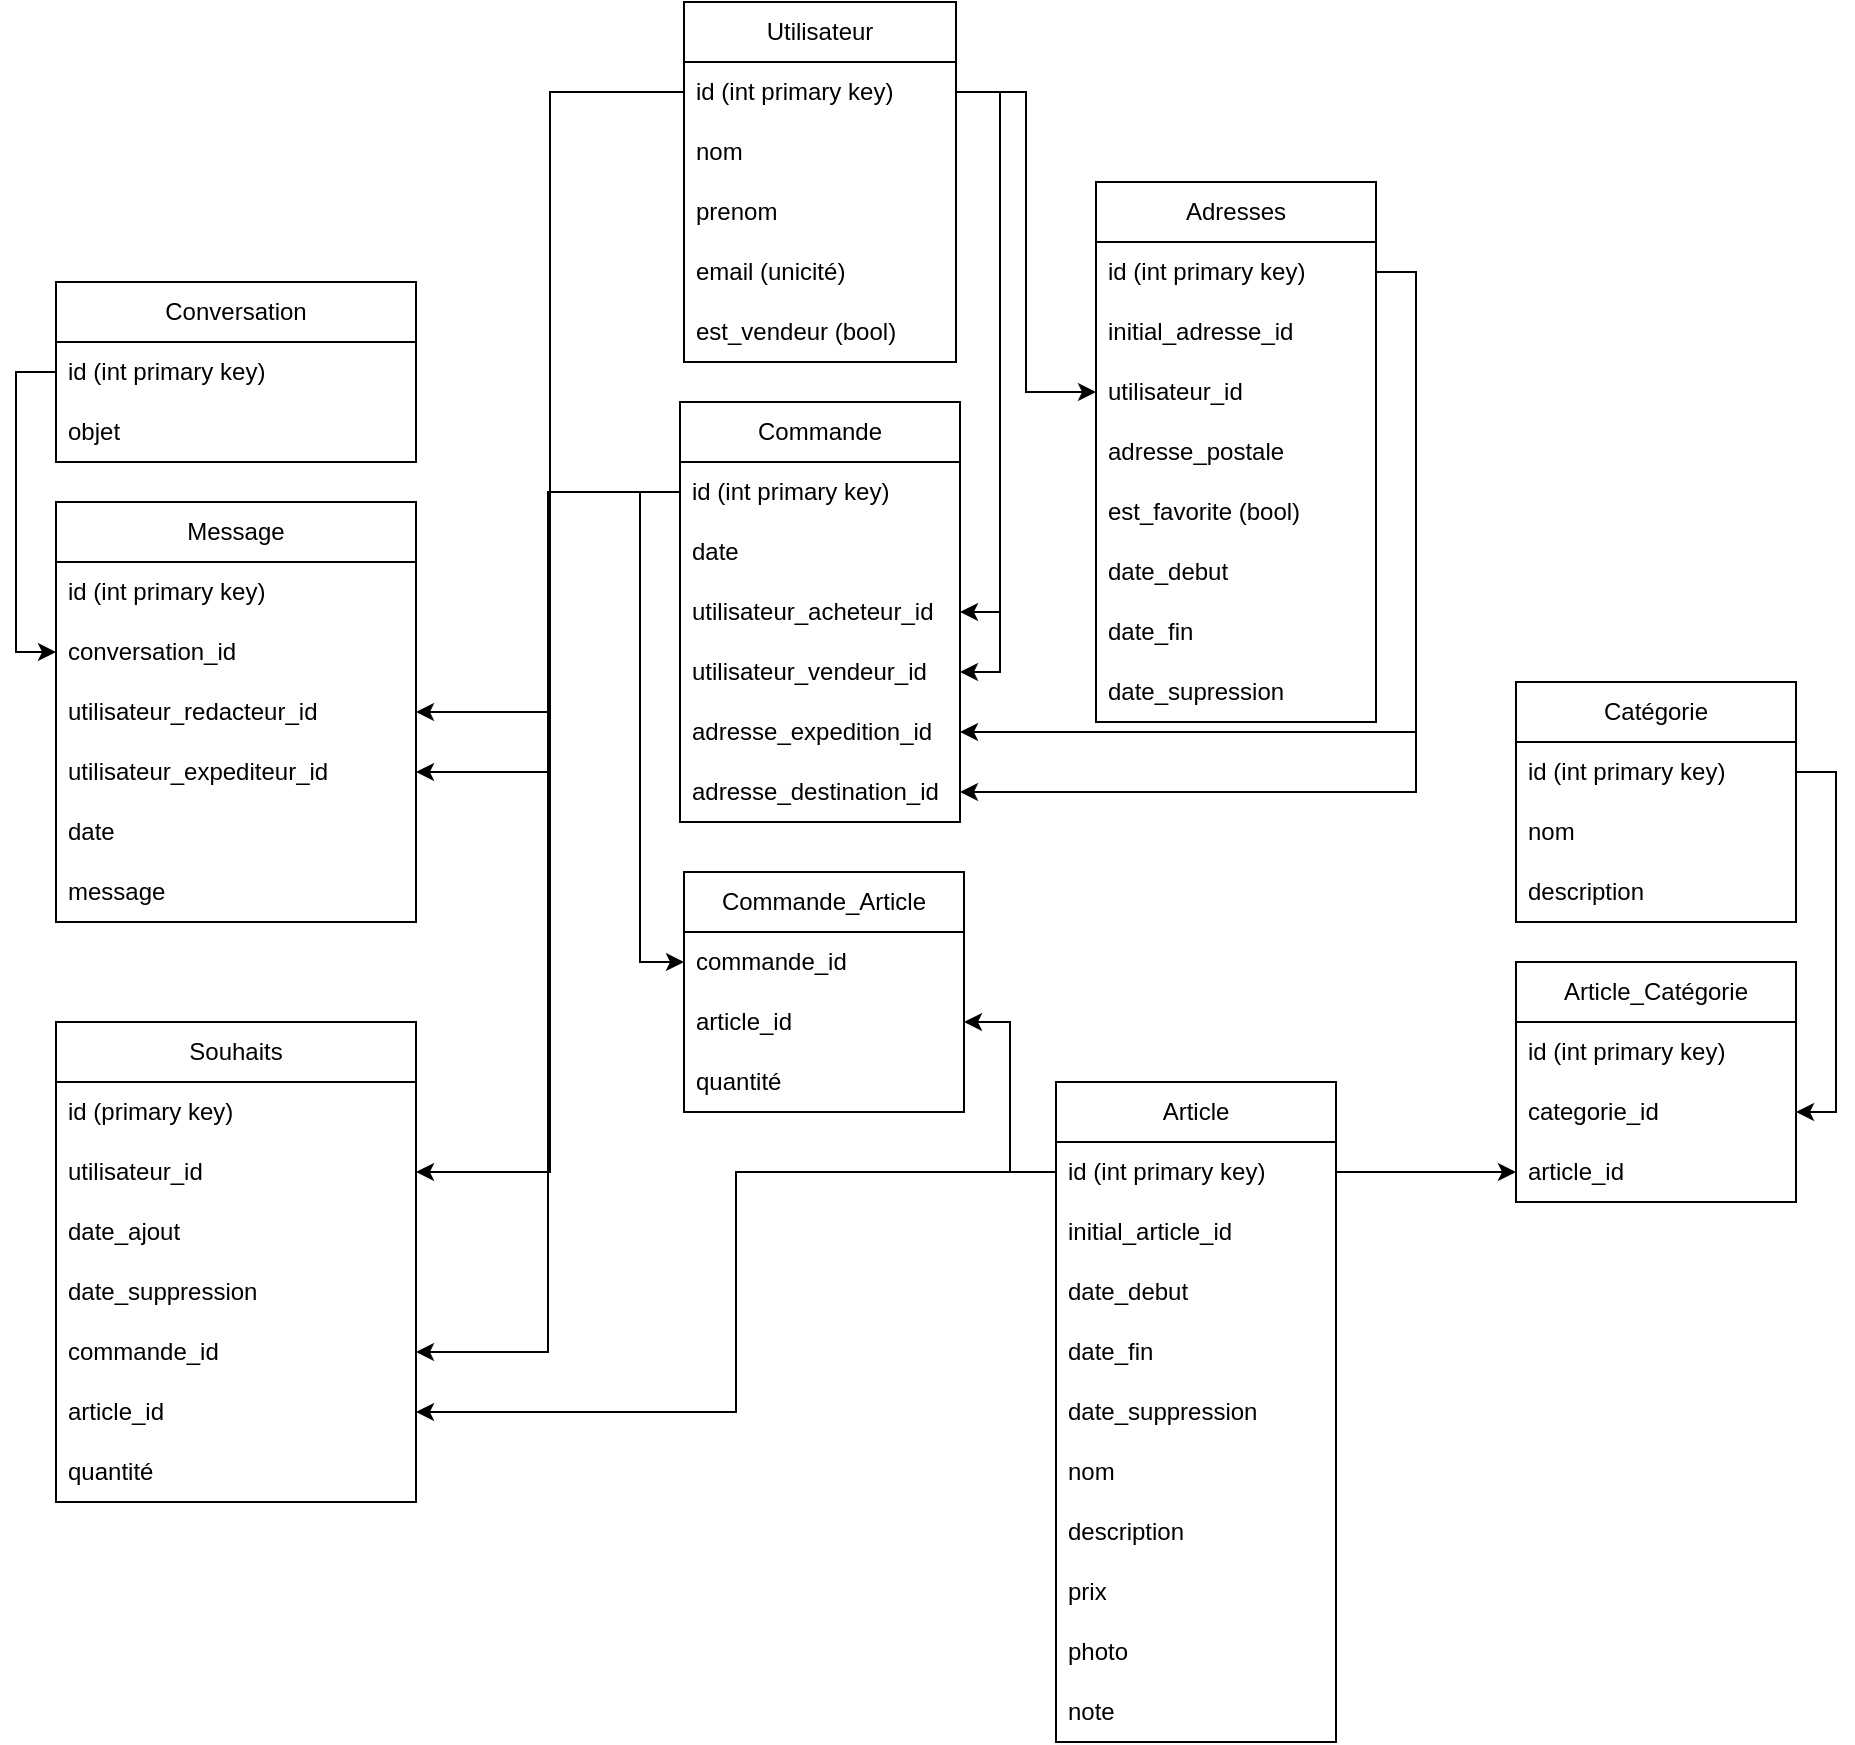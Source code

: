 <mxfile version="24.2.2" type="github">
  <diagram name="Page-1" id="z565XoOsRGs23N-wSNXA">
    <mxGraphModel dx="1434" dy="782" grid="1" gridSize="10" guides="1" tooltips="1" connect="1" arrows="1" fold="1" page="1" pageScale="1" pageWidth="827" pageHeight="1169" math="0" shadow="0">
      <root>
        <mxCell id="0" />
        <mxCell id="1" parent="0" />
        <mxCell id="6xA1WhXbMG07ML_XO_Ch-1" value="Utilisateur" style="swimlane;fontStyle=0;childLayout=stackLayout;horizontal=1;startSize=30;horizontalStack=0;resizeParent=1;resizeParentMax=0;resizeLast=0;collapsible=1;marginBottom=0;whiteSpace=wrap;html=1;" parent="1" vertex="1">
          <mxGeometry x="584" y="30" width="136" height="180" as="geometry" />
        </mxCell>
        <mxCell id="6xA1WhXbMG07ML_XO_Ch-2" value="id (int primary key)" style="text;strokeColor=none;fillColor=none;align=left;verticalAlign=middle;spacingLeft=4;spacingRight=4;overflow=hidden;points=[[0,0.5],[1,0.5]];portConstraint=eastwest;rotatable=0;whiteSpace=wrap;html=1;" parent="6xA1WhXbMG07ML_XO_Ch-1" vertex="1">
          <mxGeometry y="30" width="136" height="30" as="geometry" />
        </mxCell>
        <mxCell id="6xA1WhXbMG07ML_XO_Ch-3" value="nom" style="text;strokeColor=none;fillColor=none;align=left;verticalAlign=middle;spacingLeft=4;spacingRight=4;overflow=hidden;points=[[0,0.5],[1,0.5]];portConstraint=eastwest;rotatable=0;whiteSpace=wrap;html=1;" parent="6xA1WhXbMG07ML_XO_Ch-1" vertex="1">
          <mxGeometry y="60" width="136" height="30" as="geometry" />
        </mxCell>
        <mxCell id="6xA1WhXbMG07ML_XO_Ch-4" value="prenom" style="text;strokeColor=none;fillColor=none;align=left;verticalAlign=middle;spacingLeft=4;spacingRight=4;overflow=hidden;points=[[0,0.5],[1,0.5]];portConstraint=eastwest;rotatable=0;whiteSpace=wrap;html=1;" parent="6xA1WhXbMG07ML_XO_Ch-1" vertex="1">
          <mxGeometry y="90" width="136" height="30" as="geometry" />
        </mxCell>
        <mxCell id="ezZKaqotPAbXYqLlbDX--8" value="email (unicité)" style="text;strokeColor=none;fillColor=none;align=left;verticalAlign=middle;spacingLeft=4;spacingRight=4;overflow=hidden;points=[[0,0.5],[1,0.5]];portConstraint=eastwest;rotatable=0;whiteSpace=wrap;html=1;" parent="6xA1WhXbMG07ML_XO_Ch-1" vertex="1">
          <mxGeometry y="120" width="136" height="30" as="geometry" />
        </mxCell>
        <mxCell id="NacdXCjL81lDKNYbCV0B-25" value="est_vendeur (bool)" style="text;strokeColor=none;fillColor=none;align=left;verticalAlign=middle;spacingLeft=4;spacingRight=4;overflow=hidden;points=[[0,0.5],[1,0.5]];portConstraint=eastwest;rotatable=0;whiteSpace=wrap;html=1;" vertex="1" parent="6xA1WhXbMG07ML_XO_Ch-1">
          <mxGeometry y="150" width="136" height="30" as="geometry" />
        </mxCell>
        <mxCell id="6xA1WhXbMG07ML_XO_Ch-5" value="Article" style="swimlane;fontStyle=0;childLayout=stackLayout;horizontal=1;startSize=30;horizontalStack=0;resizeParent=1;resizeParentMax=0;resizeLast=0;collapsible=1;marginBottom=0;whiteSpace=wrap;html=1;" parent="1" vertex="1">
          <mxGeometry x="770" y="570" width="140" height="330" as="geometry" />
        </mxCell>
        <mxCell id="6xA1WhXbMG07ML_XO_Ch-6" value="id (int primary key)" style="text;strokeColor=none;fillColor=none;align=left;verticalAlign=middle;spacingLeft=4;spacingRight=4;overflow=hidden;points=[[0,0.5],[1,0.5]];portConstraint=eastwest;rotatable=0;whiteSpace=wrap;html=1;" parent="6xA1WhXbMG07ML_XO_Ch-5" vertex="1">
          <mxGeometry y="30" width="140" height="30" as="geometry" />
        </mxCell>
        <mxCell id="NacdXCjL81lDKNYbCV0B-31" value="initial_article_id" style="text;strokeColor=none;fillColor=none;align=left;verticalAlign=middle;spacingLeft=4;spacingRight=4;overflow=hidden;points=[[0,0.5],[1,0.5]];portConstraint=eastwest;rotatable=0;whiteSpace=wrap;html=1;" vertex="1" parent="6xA1WhXbMG07ML_XO_Ch-5">
          <mxGeometry y="60" width="140" height="30" as="geometry" />
        </mxCell>
        <mxCell id="NacdXCjL81lDKNYbCV0B-28" value="date_debut" style="text;strokeColor=none;fillColor=none;align=left;verticalAlign=middle;spacingLeft=4;spacingRight=4;overflow=hidden;points=[[0,0.5],[1,0.5]];portConstraint=eastwest;rotatable=0;whiteSpace=wrap;html=1;" vertex="1" parent="6xA1WhXbMG07ML_XO_Ch-5">
          <mxGeometry y="90" width="140" height="30" as="geometry" />
        </mxCell>
        <mxCell id="NacdXCjL81lDKNYbCV0B-29" value="date_fin" style="text;strokeColor=none;fillColor=none;align=left;verticalAlign=middle;spacingLeft=4;spacingRight=4;overflow=hidden;points=[[0,0.5],[1,0.5]];portConstraint=eastwest;rotatable=0;whiteSpace=wrap;html=1;" vertex="1" parent="6xA1WhXbMG07ML_XO_Ch-5">
          <mxGeometry y="120" width="140" height="30" as="geometry" />
        </mxCell>
        <mxCell id="NacdXCjL81lDKNYbCV0B-30" value="date_suppression" style="text;strokeColor=none;fillColor=none;align=left;verticalAlign=middle;spacingLeft=4;spacingRight=4;overflow=hidden;points=[[0,0.5],[1,0.5]];portConstraint=eastwest;rotatable=0;whiteSpace=wrap;html=1;" vertex="1" parent="6xA1WhXbMG07ML_XO_Ch-5">
          <mxGeometry y="150" width="140" height="30" as="geometry" />
        </mxCell>
        <mxCell id="6xA1WhXbMG07ML_XO_Ch-7" value="nom" style="text;strokeColor=none;fillColor=none;align=left;verticalAlign=middle;spacingLeft=4;spacingRight=4;overflow=hidden;points=[[0,0.5],[1,0.5]];portConstraint=eastwest;rotatable=0;whiteSpace=wrap;html=1;" parent="6xA1WhXbMG07ML_XO_Ch-5" vertex="1">
          <mxGeometry y="180" width="140" height="30" as="geometry" />
        </mxCell>
        <mxCell id="6xA1WhXbMG07ML_XO_Ch-8" value="description" style="text;strokeColor=none;fillColor=none;align=left;verticalAlign=middle;spacingLeft=4;spacingRight=4;overflow=hidden;points=[[0,0.5],[1,0.5]];portConstraint=eastwest;rotatable=0;whiteSpace=wrap;html=1;" parent="6xA1WhXbMG07ML_XO_Ch-5" vertex="1">
          <mxGeometry y="210" width="140" height="30" as="geometry" />
        </mxCell>
        <mxCell id="HGcnPKpbKvKgvICg9IFr-5" value="prix" style="text;strokeColor=none;fillColor=none;align=left;verticalAlign=middle;spacingLeft=4;spacingRight=4;overflow=hidden;points=[[0,0.5],[1,0.5]];portConstraint=eastwest;rotatable=0;whiteSpace=wrap;html=1;" parent="6xA1WhXbMG07ML_XO_Ch-5" vertex="1">
          <mxGeometry y="240" width="140" height="30" as="geometry" />
        </mxCell>
        <mxCell id="TzPLU_RaevZrli4helZG-12" value="photo" style="text;strokeColor=none;fillColor=none;align=left;verticalAlign=middle;spacingLeft=4;spacingRight=4;overflow=hidden;points=[[0,0.5],[1,0.5]];portConstraint=eastwest;rotatable=0;whiteSpace=wrap;html=1;" parent="6xA1WhXbMG07ML_XO_Ch-5" vertex="1">
          <mxGeometry y="270" width="140" height="30" as="geometry" />
        </mxCell>
        <mxCell id="TzPLU_RaevZrli4helZG-13" value="note" style="text;strokeColor=none;fillColor=none;align=left;verticalAlign=middle;spacingLeft=4;spacingRight=4;overflow=hidden;points=[[0,0.5],[1,0.5]];portConstraint=eastwest;rotatable=0;whiteSpace=wrap;html=1;" parent="6xA1WhXbMG07ML_XO_Ch-5" vertex="1">
          <mxGeometry y="300" width="140" height="30" as="geometry" />
        </mxCell>
        <mxCell id="6xA1WhXbMG07ML_XO_Ch-17" value="Commande" style="swimlane;fontStyle=0;childLayout=stackLayout;horizontal=1;startSize=30;horizontalStack=0;resizeParent=1;resizeParentMax=0;resizeLast=0;collapsible=1;marginBottom=0;whiteSpace=wrap;html=1;" parent="1" vertex="1">
          <mxGeometry x="582" y="230" width="140" height="210" as="geometry" />
        </mxCell>
        <mxCell id="6xA1WhXbMG07ML_XO_Ch-18" value="id (int primary key)" style="text;strokeColor=none;fillColor=none;align=left;verticalAlign=middle;spacingLeft=4;spacingRight=4;overflow=hidden;points=[[0,0.5],[1,0.5]];portConstraint=eastwest;rotatable=0;whiteSpace=wrap;html=1;" parent="6xA1WhXbMG07ML_XO_Ch-17" vertex="1">
          <mxGeometry y="30" width="140" height="30" as="geometry" />
        </mxCell>
        <mxCell id="ezZKaqotPAbXYqLlbDX--18" value="date" style="text;strokeColor=none;fillColor=none;align=left;verticalAlign=middle;spacingLeft=4;spacingRight=4;overflow=hidden;points=[[0,0.5],[1,0.5]];portConstraint=eastwest;rotatable=0;whiteSpace=wrap;html=1;" parent="6xA1WhXbMG07ML_XO_Ch-17" vertex="1">
          <mxGeometry y="60" width="140" height="30" as="geometry" />
        </mxCell>
        <mxCell id="ezZKaqotPAbXYqLlbDX--19" value="utilisateur_acheteur_id" style="text;strokeColor=none;fillColor=none;align=left;verticalAlign=middle;spacingLeft=4;spacingRight=4;overflow=hidden;points=[[0,0.5],[1,0.5]];portConstraint=eastwest;rotatable=0;whiteSpace=wrap;html=1;" parent="6xA1WhXbMG07ML_XO_Ch-17" vertex="1">
          <mxGeometry y="90" width="140" height="30" as="geometry" />
        </mxCell>
        <mxCell id="NacdXCjL81lDKNYbCV0B-8" value="utilisateur_vendeur_id" style="text;strokeColor=none;fillColor=none;align=left;verticalAlign=middle;spacingLeft=4;spacingRight=4;overflow=hidden;points=[[0,0.5],[1,0.5]];portConstraint=eastwest;rotatable=0;whiteSpace=wrap;html=1;" vertex="1" parent="6xA1WhXbMG07ML_XO_Ch-17">
          <mxGeometry y="120" width="140" height="30" as="geometry" />
        </mxCell>
        <mxCell id="ezZKaqotPAbXYqLlbDX--29" value="adresse_expedition_id" style="text;strokeColor=none;fillColor=none;align=left;verticalAlign=middle;spacingLeft=4;spacingRight=4;overflow=hidden;points=[[0,0.5],[1,0.5]];portConstraint=eastwest;rotatable=0;whiteSpace=wrap;html=1;" parent="6xA1WhXbMG07ML_XO_Ch-17" vertex="1">
          <mxGeometry y="150" width="140" height="30" as="geometry" />
        </mxCell>
        <mxCell id="NacdXCjL81lDKNYbCV0B-11" value="adresse_destination_id" style="text;strokeColor=none;fillColor=none;align=left;verticalAlign=middle;spacingLeft=4;spacingRight=4;overflow=hidden;points=[[0,0.5],[1,0.5]];portConstraint=eastwest;rotatable=0;whiteSpace=wrap;html=1;" vertex="1" parent="6xA1WhXbMG07ML_XO_Ch-17">
          <mxGeometry y="180" width="140" height="30" as="geometry" />
        </mxCell>
        <mxCell id="6xA1WhXbMG07ML_XO_Ch-21" value="Catégorie" style="swimlane;fontStyle=0;childLayout=stackLayout;horizontal=1;startSize=30;horizontalStack=0;resizeParent=1;resizeParentMax=0;resizeLast=0;collapsible=1;marginBottom=0;whiteSpace=wrap;html=1;" parent="1" vertex="1">
          <mxGeometry x="1000" y="370" width="140" height="120" as="geometry" />
        </mxCell>
        <mxCell id="6xA1WhXbMG07ML_XO_Ch-22" value="id (int primary key)" style="text;strokeColor=none;fillColor=none;align=left;verticalAlign=middle;spacingLeft=4;spacingRight=4;overflow=hidden;points=[[0,0.5],[1,0.5]];portConstraint=eastwest;rotatable=0;whiteSpace=wrap;html=1;" parent="6xA1WhXbMG07ML_XO_Ch-21" vertex="1">
          <mxGeometry y="30" width="140" height="30" as="geometry" />
        </mxCell>
        <mxCell id="6xA1WhXbMG07ML_XO_Ch-23" value="nom&lt;span style=&quot;white-space: pre;&quot;&gt;&#x9;&lt;/span&gt;" style="text;strokeColor=none;fillColor=none;align=left;verticalAlign=middle;spacingLeft=4;spacingRight=4;overflow=hidden;points=[[0,0.5],[1,0.5]];portConstraint=eastwest;rotatable=0;whiteSpace=wrap;html=1;" parent="6xA1WhXbMG07ML_XO_Ch-21" vertex="1">
          <mxGeometry y="60" width="140" height="30" as="geometry" />
        </mxCell>
        <mxCell id="6xA1WhXbMG07ML_XO_Ch-24" value="description" style="text;strokeColor=none;fillColor=none;align=left;verticalAlign=middle;spacingLeft=4;spacingRight=4;overflow=hidden;points=[[0,0.5],[1,0.5]];portConstraint=eastwest;rotatable=0;whiteSpace=wrap;html=1;" parent="6xA1WhXbMG07ML_XO_Ch-21" vertex="1">
          <mxGeometry y="90" width="140" height="30" as="geometry" />
        </mxCell>
        <mxCell id="6xA1WhXbMG07ML_XO_Ch-29" value="Message" style="swimlane;fontStyle=0;childLayout=stackLayout;horizontal=1;startSize=30;horizontalStack=0;resizeParent=1;resizeParentMax=0;resizeLast=0;collapsible=1;marginBottom=0;whiteSpace=wrap;html=1;" parent="1" vertex="1">
          <mxGeometry x="270" y="280" width="180" height="210" as="geometry" />
        </mxCell>
        <mxCell id="6xA1WhXbMG07ML_XO_Ch-30" value="id (int primary key)" style="text;strokeColor=none;fillColor=none;align=left;verticalAlign=middle;spacingLeft=4;spacingRight=4;overflow=hidden;points=[[0,0.5],[1,0.5]];portConstraint=eastwest;rotatable=0;whiteSpace=wrap;html=1;" parent="6xA1WhXbMG07ML_XO_Ch-29" vertex="1">
          <mxGeometry y="30" width="180" height="30" as="geometry" />
        </mxCell>
        <mxCell id="ezZKaqotPAbXYqLlbDX--49" value="conversation_id" style="text;strokeColor=none;fillColor=none;align=left;verticalAlign=middle;spacingLeft=4;spacingRight=4;overflow=hidden;points=[[0,0.5],[1,0.5]];portConstraint=eastwest;rotatable=0;whiteSpace=wrap;html=1;" parent="6xA1WhXbMG07ML_XO_Ch-29" vertex="1">
          <mxGeometry y="60" width="180" height="30" as="geometry" />
        </mxCell>
        <mxCell id="ezZKaqotPAbXYqLlbDX--55" value="utilisateur_redacteur_id" style="text;strokeColor=none;fillColor=none;align=left;verticalAlign=middle;spacingLeft=4;spacingRight=4;overflow=hidden;points=[[0,0.5],[1,0.5]];portConstraint=eastwest;rotatable=0;whiteSpace=wrap;html=1;" parent="6xA1WhXbMG07ML_XO_Ch-29" vertex="1">
          <mxGeometry y="90" width="180" height="30" as="geometry" />
        </mxCell>
        <mxCell id="NacdXCjL81lDKNYbCV0B-2" value="&lt;div&gt;utilisateur_expediteur_id&lt;/div&gt;" style="text;strokeColor=none;fillColor=none;align=left;verticalAlign=middle;spacingLeft=4;spacingRight=4;overflow=hidden;points=[[0,0.5],[1,0.5]];portConstraint=eastwest;rotatable=0;whiteSpace=wrap;html=1;" vertex="1" parent="6xA1WhXbMG07ML_XO_Ch-29">
          <mxGeometry y="120" width="180" height="30" as="geometry" />
        </mxCell>
        <mxCell id="ezZKaqotPAbXYqLlbDX--48" value="date" style="text;strokeColor=none;fillColor=none;align=left;verticalAlign=middle;spacingLeft=4;spacingRight=4;overflow=hidden;points=[[0,0.5],[1,0.5]];portConstraint=eastwest;rotatable=0;whiteSpace=wrap;html=1;" parent="6xA1WhXbMG07ML_XO_Ch-29" vertex="1">
          <mxGeometry y="150" width="180" height="30" as="geometry" />
        </mxCell>
        <mxCell id="6xA1WhXbMG07ML_XO_Ch-31" value="message" style="text;strokeColor=none;fillColor=none;align=left;verticalAlign=middle;spacingLeft=4;spacingRight=4;overflow=hidden;points=[[0,0.5],[1,0.5]];portConstraint=eastwest;rotatable=0;whiteSpace=wrap;html=1;" parent="6xA1WhXbMG07ML_XO_Ch-29" vertex="1">
          <mxGeometry y="180" width="180" height="30" as="geometry" />
        </mxCell>
        <mxCell id="6xA1WhXbMG07ML_XO_Ch-33" value="Adresses" style="swimlane;fontStyle=0;childLayout=stackLayout;horizontal=1;startSize=30;horizontalStack=0;resizeParent=1;resizeParentMax=0;resizeLast=0;collapsible=1;marginBottom=0;whiteSpace=wrap;html=1;" parent="1" vertex="1">
          <mxGeometry x="790" y="120" width="140" height="270" as="geometry" />
        </mxCell>
        <mxCell id="6xA1WhXbMG07ML_XO_Ch-34" value="id (int primary key)" style="text;strokeColor=none;fillColor=none;align=left;verticalAlign=middle;spacingLeft=4;spacingRight=4;overflow=hidden;points=[[0,0.5],[1,0.5]];portConstraint=eastwest;rotatable=0;whiteSpace=wrap;html=1;" parent="6xA1WhXbMG07ML_XO_Ch-33" vertex="1">
          <mxGeometry y="30" width="140" height="30" as="geometry" />
        </mxCell>
        <mxCell id="NacdXCjL81lDKNYbCV0B-32" value="initial_adresse_id" style="text;strokeColor=none;fillColor=none;align=left;verticalAlign=middle;spacingLeft=4;spacingRight=4;overflow=hidden;points=[[0,0.5],[1,0.5]];portConstraint=eastwest;rotatable=0;whiteSpace=wrap;html=1;" vertex="1" parent="6xA1WhXbMG07ML_XO_Ch-33">
          <mxGeometry y="60" width="140" height="30" as="geometry" />
        </mxCell>
        <mxCell id="6xA1WhXbMG07ML_XO_Ch-35" value="utilisateur_id" style="text;strokeColor=none;fillColor=none;align=left;verticalAlign=middle;spacingLeft=4;spacingRight=4;overflow=hidden;points=[[0,0.5],[1,0.5]];portConstraint=eastwest;rotatable=0;whiteSpace=wrap;html=1;" parent="6xA1WhXbMG07ML_XO_Ch-33" vertex="1">
          <mxGeometry y="90" width="140" height="30" as="geometry" />
        </mxCell>
        <mxCell id="ezZKaqotPAbXYqLlbDX--32" value="adresse_postale" style="text;strokeColor=none;fillColor=none;align=left;verticalAlign=middle;spacingLeft=4;spacingRight=4;overflow=hidden;points=[[0,0.5],[1,0.5]];portConstraint=eastwest;rotatable=0;whiteSpace=wrap;html=1;" parent="6xA1WhXbMG07ML_XO_Ch-33" vertex="1">
          <mxGeometry y="120" width="140" height="30" as="geometry" />
        </mxCell>
        <mxCell id="NacdXCjL81lDKNYbCV0B-4" value="est_favorite (bool)" style="text;strokeColor=none;fillColor=none;align=left;verticalAlign=middle;spacingLeft=4;spacingRight=4;overflow=hidden;points=[[0,0.5],[1,0.5]];portConstraint=eastwest;rotatable=0;whiteSpace=wrap;html=1;" vertex="1" parent="6xA1WhXbMG07ML_XO_Ch-33">
          <mxGeometry y="150" width="140" height="30" as="geometry" />
        </mxCell>
        <mxCell id="NacdXCjL81lDKNYbCV0B-33" value="date_debut" style="text;strokeColor=none;fillColor=none;align=left;verticalAlign=middle;spacingLeft=4;spacingRight=4;overflow=hidden;points=[[0,0.5],[1,0.5]];portConstraint=eastwest;rotatable=0;whiteSpace=wrap;html=1;" vertex="1" parent="6xA1WhXbMG07ML_XO_Ch-33">
          <mxGeometry y="180" width="140" height="30" as="geometry" />
        </mxCell>
        <mxCell id="NacdXCjL81lDKNYbCV0B-34" value="date_fin" style="text;strokeColor=none;fillColor=none;align=left;verticalAlign=middle;spacingLeft=4;spacingRight=4;overflow=hidden;points=[[0,0.5],[1,0.5]];portConstraint=eastwest;rotatable=0;whiteSpace=wrap;html=1;" vertex="1" parent="6xA1WhXbMG07ML_XO_Ch-33">
          <mxGeometry y="210" width="140" height="30" as="geometry" />
        </mxCell>
        <mxCell id="NacdXCjL81lDKNYbCV0B-35" value="date_supression" style="text;strokeColor=none;fillColor=none;align=left;verticalAlign=middle;spacingLeft=4;spacingRight=4;overflow=hidden;points=[[0,0.5],[1,0.5]];portConstraint=eastwest;rotatable=0;whiteSpace=wrap;html=1;" vertex="1" parent="6xA1WhXbMG07ML_XO_Ch-33">
          <mxGeometry y="240" width="140" height="30" as="geometry" />
        </mxCell>
        <mxCell id="TzPLU_RaevZrli4helZG-5" value="Article_Catégorie" style="swimlane;fontStyle=0;childLayout=stackLayout;horizontal=1;startSize=30;horizontalStack=0;resizeParent=1;resizeParentMax=0;resizeLast=0;collapsible=1;marginBottom=0;whiteSpace=wrap;html=1;" parent="1" vertex="1">
          <mxGeometry x="1000" y="510" width="140" height="120" as="geometry" />
        </mxCell>
        <mxCell id="TzPLU_RaevZrli4helZG-6" value="id (int primary key)" style="text;strokeColor=none;fillColor=none;align=left;verticalAlign=middle;spacingLeft=4;spacingRight=4;overflow=hidden;points=[[0,0.5],[1,0.5]];portConstraint=eastwest;rotatable=0;whiteSpace=wrap;html=1;" parent="TzPLU_RaevZrli4helZG-5" vertex="1">
          <mxGeometry y="30" width="140" height="30" as="geometry" />
        </mxCell>
        <mxCell id="TzPLU_RaevZrli4helZG-8" value="categorie_id" style="text;strokeColor=none;fillColor=none;align=left;verticalAlign=middle;spacingLeft=4;spacingRight=4;overflow=hidden;points=[[0,0.5],[1,0.5]];portConstraint=eastwest;rotatable=0;whiteSpace=wrap;html=1;" parent="TzPLU_RaevZrli4helZG-5" vertex="1">
          <mxGeometry y="60" width="140" height="30" as="geometry" />
        </mxCell>
        <mxCell id="TzPLU_RaevZrli4helZG-7" value="article_id" style="text;strokeColor=none;fillColor=none;align=left;verticalAlign=middle;spacingLeft=4;spacingRight=4;overflow=hidden;points=[[0,0.5],[1,0.5]];portConstraint=eastwest;rotatable=0;whiteSpace=wrap;html=1;" parent="TzPLU_RaevZrli4helZG-5" vertex="1">
          <mxGeometry y="90" width="140" height="30" as="geometry" />
        </mxCell>
        <mxCell id="ezZKaqotPAbXYqLlbDX--20" value="Commande_Article" style="swimlane;fontStyle=0;childLayout=stackLayout;horizontal=1;startSize=30;horizontalStack=0;resizeParent=1;resizeParentMax=0;resizeLast=0;collapsible=1;marginBottom=0;whiteSpace=wrap;html=1;" parent="1" vertex="1">
          <mxGeometry x="584" y="465" width="140" height="120" as="geometry" />
        </mxCell>
        <mxCell id="ezZKaqotPAbXYqLlbDX--23" value="commande_id" style="text;strokeColor=none;fillColor=none;align=left;verticalAlign=middle;spacingLeft=4;spacingRight=4;overflow=hidden;points=[[0,0.5],[1,0.5]];portConstraint=eastwest;rotatable=0;whiteSpace=wrap;html=1;" parent="ezZKaqotPAbXYqLlbDX--20" vertex="1">
          <mxGeometry y="30" width="140" height="30" as="geometry" />
        </mxCell>
        <mxCell id="ezZKaqotPAbXYqLlbDX--24" value="article_id" style="text;strokeColor=none;fillColor=none;align=left;verticalAlign=middle;spacingLeft=4;spacingRight=4;overflow=hidden;points=[[0,0.5],[1,0.5]];portConstraint=eastwest;rotatable=0;whiteSpace=wrap;html=1;" parent="ezZKaqotPAbXYqLlbDX--20" vertex="1">
          <mxGeometry y="60" width="140" height="30" as="geometry" />
        </mxCell>
        <mxCell id="HGcnPKpbKvKgvICg9IFr-11" value="quantité" style="text;strokeColor=none;fillColor=none;align=left;verticalAlign=middle;spacingLeft=4;spacingRight=4;overflow=hidden;points=[[0,0.5],[1,0.5]];portConstraint=eastwest;rotatable=0;whiteSpace=wrap;html=1;" parent="ezZKaqotPAbXYqLlbDX--20" vertex="1">
          <mxGeometry y="90" width="140" height="30" as="geometry" />
        </mxCell>
        <mxCell id="ezZKaqotPAbXYqLlbDX--25" style="edgeStyle=orthogonalEdgeStyle;rounded=0;orthogonalLoop=1;jettySize=auto;html=1;exitX=0;exitY=0.5;exitDx=0;exitDy=0;entryX=1;entryY=0.5;entryDx=0;entryDy=0;" parent="1" source="6xA1WhXbMG07ML_XO_Ch-6" target="ezZKaqotPAbXYqLlbDX--24" edge="1">
          <mxGeometry relative="1" as="geometry" />
        </mxCell>
        <mxCell id="ezZKaqotPAbXYqLlbDX--26" style="edgeStyle=orthogonalEdgeStyle;rounded=0;orthogonalLoop=1;jettySize=auto;html=1;exitX=0;exitY=0.5;exitDx=0;exitDy=0;entryX=0;entryY=0.5;entryDx=0;entryDy=0;" parent="1" source="6xA1WhXbMG07ML_XO_Ch-18" target="ezZKaqotPAbXYqLlbDX--23" edge="1">
          <mxGeometry relative="1" as="geometry" />
        </mxCell>
        <mxCell id="ezZKaqotPAbXYqLlbDX--35" value="&lt;div&gt;Souhaits&lt;/div&gt;" style="swimlane;fontStyle=0;childLayout=stackLayout;horizontal=1;startSize=30;horizontalStack=0;resizeParent=1;resizeParentMax=0;resizeLast=0;collapsible=1;marginBottom=0;whiteSpace=wrap;html=1;" parent="1" vertex="1">
          <mxGeometry x="270" y="540" width="180" height="240" as="geometry" />
        </mxCell>
        <mxCell id="NacdXCjL81lDKNYbCV0B-26" value="id (primary key)" style="text;strokeColor=none;fillColor=none;align=left;verticalAlign=middle;spacingLeft=4;spacingRight=4;overflow=hidden;points=[[0,0.5],[1,0.5]];portConstraint=eastwest;rotatable=0;whiteSpace=wrap;html=1;" vertex="1" parent="ezZKaqotPAbXYqLlbDX--35">
          <mxGeometry y="30" width="180" height="30" as="geometry" />
        </mxCell>
        <mxCell id="ezZKaqotPAbXYqLlbDX--38" value="utilisateur_id" style="text;strokeColor=none;fillColor=none;align=left;verticalAlign=middle;spacingLeft=4;spacingRight=4;overflow=hidden;points=[[0,0.5],[1,0.5]];portConstraint=eastwest;rotatable=0;whiteSpace=wrap;html=1;" parent="ezZKaqotPAbXYqLlbDX--35" vertex="1">
          <mxGeometry y="60" width="180" height="30" as="geometry" />
        </mxCell>
        <mxCell id="NacdXCjL81lDKNYbCV0B-15" value="date_ajout" style="text;strokeColor=none;fillColor=none;align=left;verticalAlign=middle;spacingLeft=4;spacingRight=4;overflow=hidden;points=[[0,0.5],[1,0.5]];portConstraint=eastwest;rotatable=0;whiteSpace=wrap;html=1;" vertex="1" parent="ezZKaqotPAbXYqLlbDX--35">
          <mxGeometry y="90" width="180" height="30" as="geometry" />
        </mxCell>
        <mxCell id="NacdXCjL81lDKNYbCV0B-16" value="date_suppression" style="text;strokeColor=none;fillColor=none;align=left;verticalAlign=middle;spacingLeft=4;spacingRight=4;overflow=hidden;points=[[0,0.5],[1,0.5]];portConstraint=eastwest;rotatable=0;whiteSpace=wrap;html=1;" vertex="1" parent="ezZKaqotPAbXYqLlbDX--35">
          <mxGeometry y="120" width="180" height="30" as="geometry" />
        </mxCell>
        <mxCell id="NacdXCjL81lDKNYbCV0B-17" value="&lt;div&gt;commande_id&lt;/div&gt;" style="text;strokeColor=none;fillColor=none;align=left;verticalAlign=middle;spacingLeft=4;spacingRight=4;overflow=hidden;points=[[0,0.5],[1,0.5]];portConstraint=eastwest;rotatable=0;whiteSpace=wrap;html=1;" vertex="1" parent="ezZKaqotPAbXYqLlbDX--35">
          <mxGeometry y="150" width="180" height="30" as="geometry" />
        </mxCell>
        <mxCell id="ezZKaqotPAbXYqLlbDX--41" value="article_id&lt;br&gt;" style="text;strokeColor=none;fillColor=none;align=left;verticalAlign=middle;spacingLeft=4;spacingRight=4;overflow=hidden;points=[[0,0.5],[1,0.5]];portConstraint=eastwest;rotatable=0;whiteSpace=wrap;html=1;" parent="ezZKaqotPAbXYqLlbDX--35" vertex="1">
          <mxGeometry y="180" width="180" height="30" as="geometry" />
        </mxCell>
        <mxCell id="HGcnPKpbKvKgvICg9IFr-7" value="quantité" style="text;strokeColor=none;fillColor=none;align=left;verticalAlign=middle;spacingLeft=4;spacingRight=4;overflow=hidden;points=[[0,0.5],[1,0.5]];portConstraint=eastwest;rotatable=0;whiteSpace=wrap;html=1;" parent="ezZKaqotPAbXYqLlbDX--35" vertex="1">
          <mxGeometry y="210" width="180" height="30" as="geometry" />
        </mxCell>
        <mxCell id="ezZKaqotPAbXYqLlbDX--40" style="edgeStyle=orthogonalEdgeStyle;rounded=0;orthogonalLoop=1;jettySize=auto;html=1;exitX=0;exitY=0.5;exitDx=0;exitDy=0;" parent="1" source="6xA1WhXbMG07ML_XO_Ch-2" target="ezZKaqotPAbXYqLlbDX--38" edge="1">
          <mxGeometry relative="1" as="geometry" />
        </mxCell>
        <mxCell id="ezZKaqotPAbXYqLlbDX--42" style="edgeStyle=orthogonalEdgeStyle;rounded=0;orthogonalLoop=1;jettySize=auto;html=1;exitX=0;exitY=0.5;exitDx=0;exitDy=0;entryX=1;entryY=0.5;entryDx=0;entryDy=0;" parent="1" source="6xA1WhXbMG07ML_XO_Ch-6" target="ezZKaqotPAbXYqLlbDX--41" edge="1">
          <mxGeometry relative="1" as="geometry" />
        </mxCell>
        <mxCell id="ezZKaqotPAbXYqLlbDX--45" value="Conversation" style="swimlane;fontStyle=0;childLayout=stackLayout;horizontal=1;startSize=30;horizontalStack=0;resizeParent=1;resizeParentMax=0;resizeLast=0;collapsible=1;marginBottom=0;whiteSpace=wrap;html=1;" parent="1" vertex="1">
          <mxGeometry x="270" y="170" width="180" height="90" as="geometry" />
        </mxCell>
        <mxCell id="ezZKaqotPAbXYqLlbDX--46" value="id (int primary key)" style="text;strokeColor=none;fillColor=none;align=left;verticalAlign=middle;spacingLeft=4;spacingRight=4;overflow=hidden;points=[[0,0.5],[1,0.5]];portConstraint=eastwest;rotatable=0;whiteSpace=wrap;html=1;" parent="ezZKaqotPAbXYqLlbDX--45" vertex="1">
          <mxGeometry y="30" width="180" height="30" as="geometry" />
        </mxCell>
        <mxCell id="ezZKaqotPAbXYqLlbDX--62" value="objet" style="text;strokeColor=none;fillColor=none;align=left;verticalAlign=middle;spacingLeft=4;spacingRight=4;overflow=hidden;points=[[0,0.5],[1,0.5]];portConstraint=eastwest;rotatable=0;whiteSpace=wrap;html=1;" parent="ezZKaqotPAbXYqLlbDX--45" vertex="1">
          <mxGeometry y="60" width="180" height="30" as="geometry" />
        </mxCell>
        <mxCell id="ezZKaqotPAbXYqLlbDX--61" style="edgeStyle=orthogonalEdgeStyle;rounded=0;orthogonalLoop=1;jettySize=auto;html=1;exitX=0;exitY=0.5;exitDx=0;exitDy=0;entryX=1;entryY=0.5;entryDx=0;entryDy=0;" parent="1" source="6xA1WhXbMG07ML_XO_Ch-2" target="ezZKaqotPAbXYqLlbDX--55" edge="1">
          <mxGeometry relative="1" as="geometry" />
        </mxCell>
        <mxCell id="HGcnPKpbKvKgvICg9IFr-1" style="edgeStyle=orthogonalEdgeStyle;rounded=0;orthogonalLoop=1;jettySize=auto;html=1;exitX=1;exitY=0.5;exitDx=0;exitDy=0;" parent="1" source="6xA1WhXbMG07ML_XO_Ch-6" target="TzPLU_RaevZrli4helZG-7" edge="1">
          <mxGeometry relative="1" as="geometry" />
        </mxCell>
        <mxCell id="HGcnPKpbKvKgvICg9IFr-4" style="edgeStyle=orthogonalEdgeStyle;rounded=0;orthogonalLoop=1;jettySize=auto;html=1;exitX=1;exitY=0.5;exitDx=0;exitDy=0;entryX=1;entryY=0.5;entryDx=0;entryDy=0;" parent="1" source="6xA1WhXbMG07ML_XO_Ch-22" target="TzPLU_RaevZrli4helZG-8" edge="1">
          <mxGeometry relative="1" as="geometry" />
        </mxCell>
        <mxCell id="HGcnPKpbKvKgvICg9IFr-8" style="edgeStyle=orthogonalEdgeStyle;rounded=0;orthogonalLoop=1;jettySize=auto;html=1;exitX=1;exitY=0.5;exitDx=0;exitDy=0;entryX=1;entryY=0.5;entryDx=0;entryDy=0;" parent="1" source="6xA1WhXbMG07ML_XO_Ch-2" target="ezZKaqotPAbXYqLlbDX--19" edge="1">
          <mxGeometry relative="1" as="geometry" />
        </mxCell>
        <mxCell id="HGcnPKpbKvKgvICg9IFr-9" style="edgeStyle=orthogonalEdgeStyle;rounded=0;orthogonalLoop=1;jettySize=auto;html=1;exitX=1;exitY=0.5;exitDx=0;exitDy=0;entryX=0;entryY=0.5;entryDx=0;entryDy=0;" parent="1" source="6xA1WhXbMG07ML_XO_Ch-2" target="6xA1WhXbMG07ML_XO_Ch-35" edge="1">
          <mxGeometry relative="1" as="geometry" />
        </mxCell>
        <mxCell id="HGcnPKpbKvKgvICg9IFr-10" style="edgeStyle=orthogonalEdgeStyle;rounded=0;orthogonalLoop=1;jettySize=auto;html=1;exitX=0;exitY=0.5;exitDx=0;exitDy=0;entryX=0;entryY=0.5;entryDx=0;entryDy=0;" parent="1" source="ezZKaqotPAbXYqLlbDX--46" target="ezZKaqotPAbXYqLlbDX--49" edge="1">
          <mxGeometry relative="1" as="geometry" />
        </mxCell>
        <mxCell id="NacdXCjL81lDKNYbCV0B-3" style="edgeStyle=orthogonalEdgeStyle;rounded=0;orthogonalLoop=1;jettySize=auto;html=1;exitX=0;exitY=0.5;exitDx=0;exitDy=0;entryX=1;entryY=0.5;entryDx=0;entryDy=0;" edge="1" parent="1" source="6xA1WhXbMG07ML_XO_Ch-2" target="NacdXCjL81lDKNYbCV0B-2">
          <mxGeometry relative="1" as="geometry" />
        </mxCell>
        <mxCell id="NacdXCjL81lDKNYbCV0B-9" style="edgeStyle=orthogonalEdgeStyle;rounded=0;orthogonalLoop=1;jettySize=auto;html=1;exitX=1;exitY=0.5;exitDx=0;exitDy=0;entryX=1;entryY=0.5;entryDx=0;entryDy=0;" edge="1" parent="1" source="6xA1WhXbMG07ML_XO_Ch-2" target="NacdXCjL81lDKNYbCV0B-8">
          <mxGeometry relative="1" as="geometry" />
        </mxCell>
        <mxCell id="NacdXCjL81lDKNYbCV0B-10" style="edgeStyle=orthogonalEdgeStyle;rounded=0;orthogonalLoop=1;jettySize=auto;html=1;exitX=1;exitY=0.5;exitDx=0;exitDy=0;entryX=1;entryY=0.5;entryDx=0;entryDy=0;" edge="1" parent="1" source="6xA1WhXbMG07ML_XO_Ch-34" target="ezZKaqotPAbXYqLlbDX--29">
          <mxGeometry relative="1" as="geometry" />
        </mxCell>
        <mxCell id="NacdXCjL81lDKNYbCV0B-14" style="edgeStyle=orthogonalEdgeStyle;rounded=0;orthogonalLoop=1;jettySize=auto;html=1;exitX=1;exitY=0.5;exitDx=0;exitDy=0;entryX=1;entryY=0.5;entryDx=0;entryDy=0;" edge="1" parent="1" source="6xA1WhXbMG07ML_XO_Ch-34" target="NacdXCjL81lDKNYbCV0B-11">
          <mxGeometry relative="1" as="geometry" />
        </mxCell>
        <mxCell id="NacdXCjL81lDKNYbCV0B-27" style="edgeStyle=orthogonalEdgeStyle;rounded=0;orthogonalLoop=1;jettySize=auto;html=1;exitX=0;exitY=0.5;exitDx=0;exitDy=0;entryX=1;entryY=0.5;entryDx=0;entryDy=0;" edge="1" parent="1" source="6xA1WhXbMG07ML_XO_Ch-18" target="NacdXCjL81lDKNYbCV0B-17">
          <mxGeometry relative="1" as="geometry" />
        </mxCell>
      </root>
    </mxGraphModel>
  </diagram>
</mxfile>
